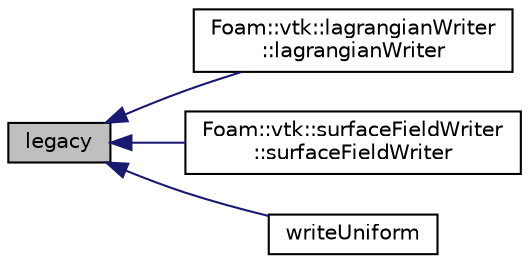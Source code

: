digraph "legacy"
{
  bgcolor="transparent";
  edge [fontname="Helvetica",fontsize="10",labelfontname="Helvetica",labelfontsize="10"];
  node [fontname="Helvetica",fontsize="10",shape=record];
  rankdir="LR";
  Node1 [label="legacy",height=0.2,width=0.4,color="black", fillcolor="grey75", style="filled" fontcolor="black"];
  Node1 -> Node2 [dir="back",color="midnightblue",fontsize="10",style="solid",fontname="Helvetica"];
  Node2 [label="Foam::vtk::lagrangianWriter\l::lagrangianWriter",height=0.2,width=0.4,color="black",URL="$classFoam_1_1vtk_1_1lagrangianWriter.html#a3167fbf720b3fe99b96cead3596f49fe",tooltip="Construct from components (default format INLINE_BASE64), and open the file for writing. "];
  Node1 -> Node3 [dir="back",color="midnightblue",fontsize="10",style="solid",fontname="Helvetica"];
  Node3 [label="Foam::vtk::surfaceFieldWriter\l::surfaceFieldWriter",height=0.2,width=0.4,color="black",URL="$classFoam_1_1vtk_1_1surfaceFieldWriter.html#a256ad713aa4832a4487bd6360ff07796",tooltip="Construct from mesh (default format INLINE_BASE64), and open the file for writing. "];
  Node1 -> Node4 [dir="back",color="midnightblue",fontsize="10",style="solid",fontname="Helvetica"];
  Node4 [label="writeUniform",height=0.2,width=0.4,color="black",URL="$classFoam_1_1vtk_1_1fileWriter.html#a30a2b24fd28e3dc08bc6617b20642ca1",tooltip="Write uniform field content. "];
}
